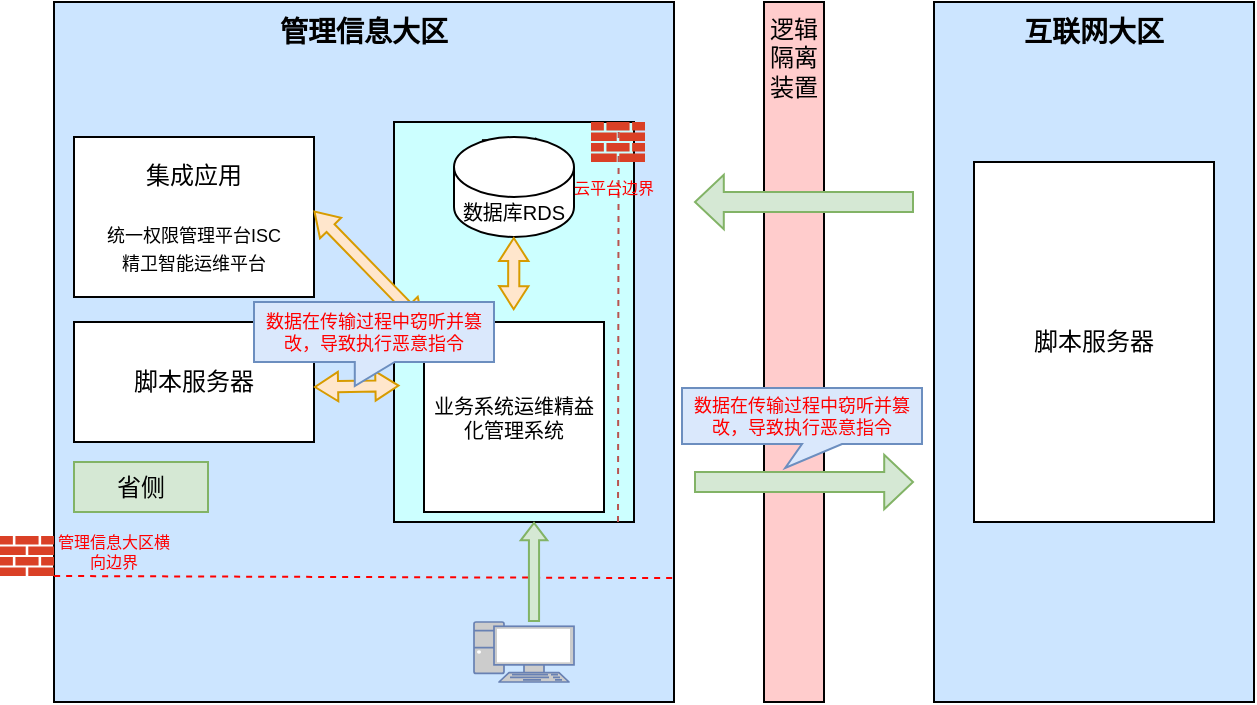 <mxfile version="26.1.0">
  <diagram name="第 1 页" id="wddlYojNnDZnZPJHvPj-">
    <mxGraphModel dx="2642" dy="523" grid="1" gridSize="10" guides="1" tooltips="1" connect="1" arrows="1" fold="1" page="1" pageScale="1" pageWidth="827" pageHeight="1169" math="0" shadow="0">
      <root>
        <mxCell id="0" />
        <mxCell id="1" parent="0" />
        <mxCell id="QWlY1UZgRn8w6jGNCTAx-7" value="逻辑隔离装置" style="rounded=0;whiteSpace=wrap;html=1;fillColor=#FFCCCC;verticalAlign=top;" parent="1" vertex="1">
          <mxGeometry x="-535" y="280" width="30" height="350" as="geometry" />
        </mxCell>
        <mxCell id="QWlY1UZgRn8w6jGNCTAx-1" value="管理信息大区" style="rounded=0;whiteSpace=wrap;html=1;verticalAlign=top;fillColor=#CCE5FF;fontSize=14;fontStyle=1" parent="1" vertex="1">
          <mxGeometry x="-890" y="280" width="310" height="350" as="geometry" />
        </mxCell>
        <mxCell id="QWlY1UZgRn8w6jGNCTAx-2" value="互联网大区" style="rounded=0;whiteSpace=wrap;html=1;fillColor=#CCE5FF;verticalAlign=top;fontSize=14;fontStyle=1" parent="1" vertex="1">
          <mxGeometry x="-450" y="280" width="160" height="350" as="geometry" />
        </mxCell>
        <mxCell id="QWlY1UZgRn8w6jGNCTAx-4" value="" style="shape=flexArrow;endArrow=classic;html=1;rounded=0;endWidth=16.279;endSize=4.465;fillColor=#d5e8d4;strokeColor=#82b366;" parent="1" edge="1">
          <mxGeometry width="50" height="50" relative="1" as="geometry">
            <mxPoint x="-570" y="520" as="sourcePoint" />
            <mxPoint x="-460" y="520" as="targetPoint" />
          </mxGeometry>
        </mxCell>
        <mxCell id="QWlY1UZgRn8w6jGNCTAx-5" value="" style="shape=flexArrow;endArrow=classic;html=1;rounded=0;endWidth=16.279;endSize=4.465;fillColor=#d5e8d4;strokeColor=#82b366;" parent="1" edge="1">
          <mxGeometry width="50" height="50" relative="1" as="geometry">
            <mxPoint x="-460" y="380" as="sourcePoint" />
            <mxPoint x="-570" y="380" as="targetPoint" />
          </mxGeometry>
        </mxCell>
        <mxCell id="QWlY1UZgRn8w6jGNCTAx-8" value="云平台" style="rounded=0;whiteSpace=wrap;html=1;verticalAlign=top;fillColor=#CCFFFF;" parent="1" vertex="1">
          <mxGeometry x="-720" y="340" width="120" height="200" as="geometry" />
        </mxCell>
        <mxCell id="QWlY1UZgRn8w6jGNCTAx-11" value="数据库RDS" style="shape=cylinder3;whiteSpace=wrap;html=1;boundedLbl=1;backgroundOutline=1;size=15;fontSize=10;" parent="1" vertex="1">
          <mxGeometry x="-690" y="347.5" width="60" height="50" as="geometry" />
        </mxCell>
        <mxCell id="QWlY1UZgRn8w6jGNCTAx-14" value="集成应用&lt;div&gt;&lt;br&gt;&lt;/div&gt;&lt;div&gt;&lt;div&gt;&lt;font style=&quot;font-size: 9px;&quot;&gt;统一权限管理平台ISC&lt;/font&gt;&lt;/div&gt;&lt;div&gt;&lt;font style=&quot;font-size: 9px;&quot;&gt;精卫智能运维平台&lt;/font&gt;&lt;/div&gt;&lt;/div&gt;" style="rounded=0;whiteSpace=wrap;html=1;" parent="1" vertex="1">
          <mxGeometry x="-880" y="347.5" width="120" height="80" as="geometry" />
        </mxCell>
        <mxCell id="QWlY1UZgRn8w6jGNCTAx-16" value="省侧" style="rounded=0;whiteSpace=wrap;html=1;fillColor=#d5e8d4;strokeColor=#82b366;" parent="1" vertex="1">
          <mxGeometry x="-880" y="510" width="67" height="25" as="geometry" />
        </mxCell>
        <mxCell id="QWlY1UZgRn8w6jGNCTAx-17" value="" style="endArrow=none;dashed=1;html=1;rounded=0;fillColor=#f8cecc;strokeColor=#b85450;entryX=0.936;entryY=0.003;entryDx=0;entryDy=0;entryPerimeter=0;" parent="1" target="QWlY1UZgRn8w6jGNCTAx-8" edge="1">
          <mxGeometry width="50" height="50" relative="1" as="geometry">
            <mxPoint x="-608" y="540" as="sourcePoint" />
            <mxPoint x="-610" y="350" as="targetPoint" />
          </mxGeometry>
        </mxCell>
        <mxCell id="QWlY1UZgRn8w6jGNCTAx-19" value="云平台边界" style="text;html=1;align=center;verticalAlign=middle;whiteSpace=wrap;rounded=0;fontColor=#FF0000;fontSize=8;" parent="1" vertex="1">
          <mxGeometry x="-640" y="360" width="60" height="25" as="geometry" />
        </mxCell>
        <mxCell id="QWlY1UZgRn8w6jGNCTAx-20" value="" style="shape=flexArrow;endArrow=classic;startArrow=classic;html=1;rounded=0;width=5.581;startSize=3.516;endWidth=8.102;endSize=3.516;startWidth=8.102;fillColor=#ffe6cc;strokeColor=#d79b00;exitX=0.999;exitY=0.461;exitDx=0;exitDy=0;exitPerimeter=0;" parent="1" source="QWlY1UZgRn8w6jGNCTAx-14" target="QWlY1UZgRn8w6jGNCTAx-12" edge="1">
          <mxGeometry width="100" height="100" relative="1" as="geometry">
            <mxPoint x="-767.5" y="385.0" as="sourcePoint" />
            <mxPoint x="-720" y="384.58" as="targetPoint" />
          </mxGeometry>
        </mxCell>
        <mxCell id="QWlY1UZgRn8w6jGNCTAx-21" value="脚本服务器" style="rounded=0;whiteSpace=wrap;html=1;" parent="1" vertex="1">
          <mxGeometry x="-880" y="440" width="120" height="60" as="geometry" />
        </mxCell>
        <mxCell id="QWlY1UZgRn8w6jGNCTAx-23" value="" style="sketch=0;pointerEvents=1;shadow=0;dashed=0;html=1;strokeColor=none;labelPosition=center;verticalLabelPosition=bottom;verticalAlign=top;outlineConnect=0;align=center;shape=mxgraph.office.concepts.firewall;fillColor=#DA4026;" parent="1" vertex="1">
          <mxGeometry x="-621.5" y="340" width="27" height="20" as="geometry" />
        </mxCell>
        <mxCell id="QWlY1UZgRn8w6jGNCTAx-25" value="&lt;div&gt;&lt;span style=&quot;background-color: transparent; color: light-dark(rgb(0, 0, 0), rgb(255, 255, 255));&quot;&gt;脚本服务器&lt;/span&gt;&lt;/div&gt;" style="rounded=0;whiteSpace=wrap;html=1;" parent="1" vertex="1">
          <mxGeometry x="-430" y="360" width="120" height="180" as="geometry" />
        </mxCell>
        <mxCell id="QWlY1UZgRn8w6jGNCTAx-26" value="" style="shape=flexArrow;endArrow=classic;startArrow=classic;html=1;rounded=0;width=5.581;startSize=3.516;endWidth=8.102;endSize=3.516;startWidth=8.102;fillColor=#ffe6cc;strokeColor=#d79b00;entryX=0.023;entryY=0.659;entryDx=0;entryDy=0;entryPerimeter=0;" parent="1" target="QWlY1UZgRn8w6jGNCTAx-8" edge="1">
          <mxGeometry width="100" height="100" relative="1" as="geometry">
            <mxPoint x="-760" y="472.5" as="sourcePoint" />
            <mxPoint x="-718.1" y="467.5" as="targetPoint" />
          </mxGeometry>
        </mxCell>
        <mxCell id="QWlY1UZgRn8w6jGNCTAx-41" value="" style="sketch=0;pointerEvents=1;shadow=0;dashed=0;html=1;strokeColor=none;labelPosition=center;verticalLabelPosition=bottom;verticalAlign=top;outlineConnect=0;align=center;shape=mxgraph.office.concepts.firewall;fillColor=#DA4026;" parent="1" vertex="1">
          <mxGeometry x="-917" y="547" width="27" height="20" as="geometry" />
        </mxCell>
        <mxCell id="QWlY1UZgRn8w6jGNCTAx-42" value="管理信息大区横向边界" style="text;html=1;align=center;verticalAlign=middle;whiteSpace=wrap;rounded=0;fontColor=#FF0000;fontSize=8;" parent="1" vertex="1">
          <mxGeometry x="-890" y="542" width="60" height="25" as="geometry" />
        </mxCell>
        <mxCell id="QWlY1UZgRn8w6jGNCTAx-44" value="" style="shape=flexArrow;endArrow=classic;startArrow=classic;html=1;rounded=0;width=5.581;startSize=3.516;endWidth=8.102;endSize=3.516;startWidth=8.102;fillColor=#ffe6cc;strokeColor=#d79b00;" parent="1" edge="1">
          <mxGeometry width="100" height="100" relative="1" as="geometry">
            <mxPoint x="-660.1" y="397.5" as="sourcePoint" />
            <mxPoint x="-660.157" y="434.12" as="targetPoint" />
          </mxGeometry>
        </mxCell>
        <mxCell id="QWlY1UZgRn8w6jGNCTAx-12" value="&lt;p class=&quot;MsoNormal&quot;&gt;&lt;font style=&quot;&quot; face=&quot;Helvetica&quot;&gt;业务系统运维精益化管理系统&lt;/font&gt;&lt;/p&gt;" style="rounded=0;whiteSpace=wrap;html=1;fontSize=10;fontStyle=0" parent="1" vertex="1">
          <mxGeometry x="-705" y="440" width="90" height="95" as="geometry" />
        </mxCell>
        <mxCell id="QWlY1UZgRn8w6jGNCTAx-47" value="" style="endArrow=none;dashed=1;html=1;rounded=0;exitX=0.997;exitY=0.823;exitDx=0;exitDy=0;exitPerimeter=0;entryX=0;entryY=1;entryDx=0;entryDy=0;strokeColor=#FF0000;" parent="1" source="QWlY1UZgRn8w6jGNCTAx-1" target="QWlY1UZgRn8w6jGNCTAx-42" edge="1">
          <mxGeometry width="50" height="50" relative="1" as="geometry">
            <mxPoint x="-703" y="542" as="sourcePoint" />
            <mxPoint x="-813" y="627.556" as="targetPoint" />
          </mxGeometry>
        </mxCell>
        <mxCell id="QWlY1UZgRn8w6jGNCTAx-49" value="" style="fontColor=#0066CC;verticalAlign=top;verticalLabelPosition=bottom;labelPosition=center;align=center;html=1;outlineConnect=0;fillColor=#CCCCCC;strokeColor=#6881B3;gradientColor=none;gradientDirection=north;strokeWidth=2;shape=mxgraph.networks.pc;" parent="1" vertex="1">
          <mxGeometry x="-680" y="590" width="50" height="30" as="geometry" />
        </mxCell>
        <mxCell id="QWlY1UZgRn8w6jGNCTAx-50" value="" style="shape=flexArrow;endArrow=classic;html=1;rounded=0;width=5.067;endSize=2.552;endWidth=7.182;fillColor=#d5e8d4;strokeColor=#82b366;" parent="1" edge="1">
          <mxGeometry width="50" height="50" relative="1" as="geometry">
            <mxPoint x="-650" y="590" as="sourcePoint" />
            <mxPoint x="-650" y="540" as="targetPoint" />
          </mxGeometry>
        </mxCell>
        <mxCell id="du6tnlFXj6IeIVVOZCmf-1" value="数据在传输过程中窃听并篡改，导致执行恶意指令" style="shape=callout;whiteSpace=wrap;html=1;perimeter=calloutPerimeter;size=12;position=0.42;position2=0.42;fontSize=9;fillColor=#dae8fc;strokeColor=#6c8ebf;fontColor=#FF0000;" vertex="1" parent="1">
          <mxGeometry x="-790" y="430" width="120" height="42" as="geometry" />
        </mxCell>
        <mxCell id="du6tnlFXj6IeIVVOZCmf-2" value="数据在传输过程中窃听并篡改，导致执行恶意指令" style="shape=callout;whiteSpace=wrap;html=1;perimeter=calloutPerimeter;size=12;position=0.5;position2=0.43;fontSize=9;fillColor=#dae8fc;strokeColor=#6c8ebf;fontColor=#FF0000;" vertex="1" parent="1">
          <mxGeometry x="-576" y="473" width="120" height="40" as="geometry" />
        </mxCell>
      </root>
    </mxGraphModel>
  </diagram>
</mxfile>
